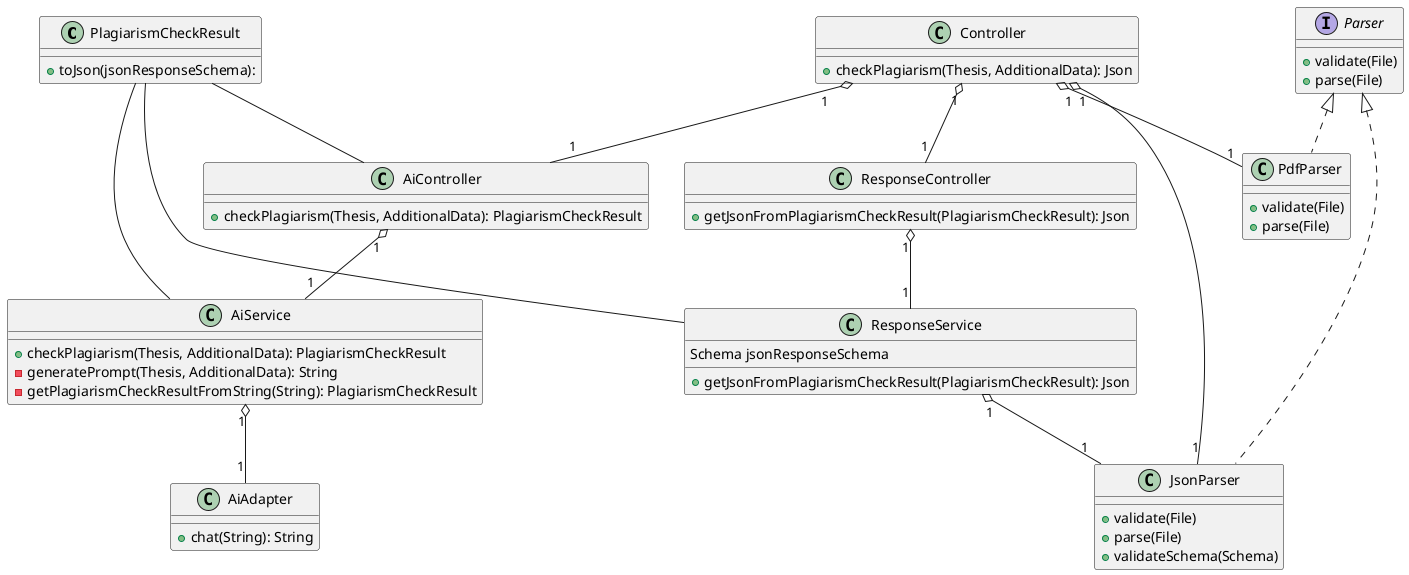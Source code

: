 @startuml Klassendiagramm
class PlagiarismCheckResult {
    +toJson(jsonResponseSchema):
}

interface Parser {
    +validate(File)
    +parse(File)
}

class PdfParser implements Parser {
    +validate(File)
    +parse(File)
}

class JsonParser implements Parser {
    +validate(File)
    +parse(File)
    +validateSchema(Schema)
}

class Controller {
    +checkPlagiarism(Thesis, AdditionalData): Json
}

class AiController {
    +checkPlagiarism(Thesis, AdditionalData): PlagiarismCheckResult
}

class AiService {
    +checkPlagiarism(Thesis, AdditionalData): PlagiarismCheckResult
    -generatePrompt(Thesis, AdditionalData): String
    -getPlagiarismCheckResultFromString(String): PlagiarismCheckResult
}

class AiAdapter {
    +chat(String): String
}

class ResponseController {
    +getJsonFromPlagiarismCheckResult(PlagiarismCheckResult): Json
}

class ResponseService {
    Schema jsonResponseSchema
    +getJsonFromPlagiarismCheckResult(PlagiarismCheckResult): Json
}

Controller "1" o-- "1" PdfParser
Controller "1" o-- "1" JsonParser
Controller "1" o-- "1" AiController
AiController "1" o-- "1" AiService
AiService "1" o-- "1" AiAdapter
Controller "1" o-- "1" ResponseController
ResponseController "1" o-- "1" ResponseService
ResponseService "1" o-- "1" JsonParser

PlagiarismCheckResult -- AiController
PlagiarismCheckResult -- AiService
PlagiarismCheckResult -- ResponseService
@enduml
